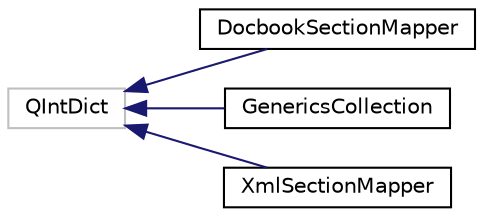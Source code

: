 digraph "Graphical Class Hierarchy"
{
 // INTERACTIVE_SVG=YES
  edge [fontname="Helvetica",fontsize="10",labelfontname="Helvetica",labelfontsize="10"];
  node [fontname="Helvetica",fontsize="10",shape=record];
  rankdir="LR";
  Node437 [label="QIntDict",height=0.2,width=0.4,color="grey75", fillcolor="white", style="filled"];
  Node437 -> Node0 [dir="back",color="midnightblue",fontsize="10",style="solid",fontname="Helvetica"];
  Node0 [label="DocbookSectionMapper",height=0.2,width=0.4,color="black", fillcolor="white", style="filled",URL="$dc/d93/class_docbook_section_mapper.html"];
  Node437 -> Node439 [dir="back",color="midnightblue",fontsize="10",style="solid",fontname="Helvetica"];
  Node439 [label="GenericsCollection",height=0.2,width=0.4,color="black", fillcolor="white", style="filled",URL="$d4/de4/class_generics_collection.html"];
  Node437 -> Node440 [dir="back",color="midnightblue",fontsize="10",style="solid",fontname="Helvetica"];
  Node440 [label="XmlSectionMapper",height=0.2,width=0.4,color="black", fillcolor="white", style="filled",URL="$d8/d78/class_xml_section_mapper.html",tooltip="Helper class mapping MemberList::ListType to a string representing. "];
}
